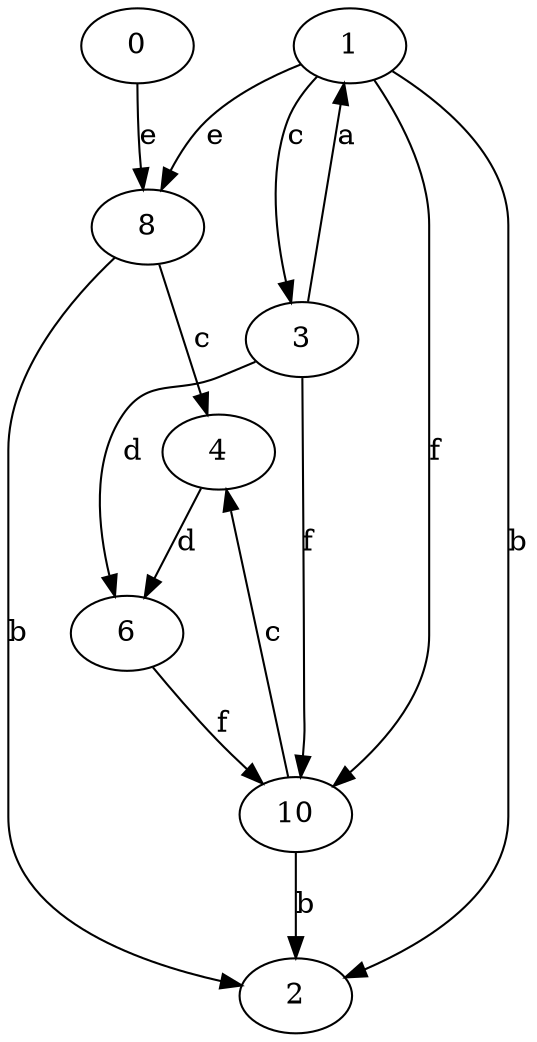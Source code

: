 strict digraph  {
0;
1;
2;
3;
4;
6;
8;
10;
0 -> 8  [label=e];
1 -> 2  [label=b];
1 -> 3  [label=c];
1 -> 8  [label=e];
1 -> 10  [label=f];
3 -> 1  [label=a];
3 -> 6  [label=d];
3 -> 10  [label=f];
4 -> 6  [label=d];
6 -> 10  [label=f];
8 -> 2  [label=b];
8 -> 4  [label=c];
10 -> 2  [label=b];
10 -> 4  [label=c];
}
